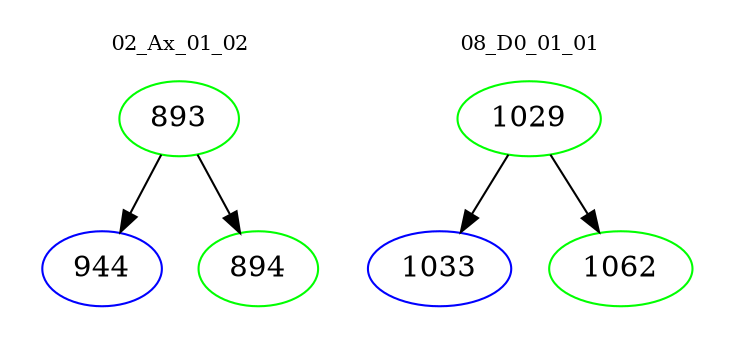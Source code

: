 digraph{
subgraph cluster_0 {
color = white
label = "02_Ax_01_02";
fontsize=10;
T0_893 [label="893", color="green"]
T0_893 -> T0_944 [color="black"]
T0_944 [label="944", color="blue"]
T0_893 -> T0_894 [color="black"]
T0_894 [label="894", color="green"]
}
subgraph cluster_1 {
color = white
label = "08_D0_01_01";
fontsize=10;
T1_1029 [label="1029", color="green"]
T1_1029 -> T1_1033 [color="black"]
T1_1033 [label="1033", color="blue"]
T1_1029 -> T1_1062 [color="black"]
T1_1062 [label="1062", color="green"]
}
}
